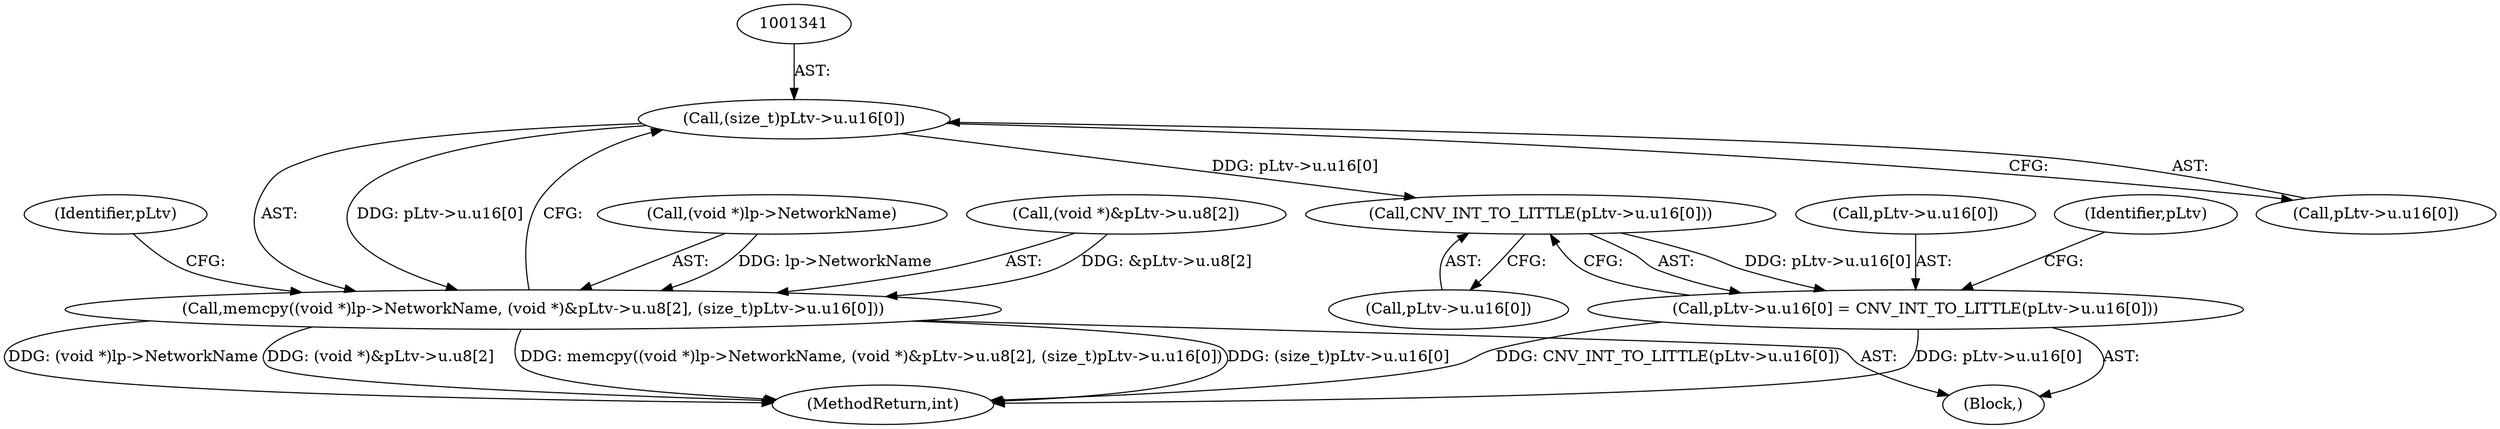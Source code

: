 digraph "0_linux_b5e2f339865fb443107e5b10603e53bbc92dc054_0@pointer" {
"1001340" [label="(Call,(size_t)pLtv->u.u16[0])"];
"1001324" [label="(Call,memcpy((void *)lp->NetworkName, (void *)&pLtv->u.u8[2], (size_t)pLtv->u.u16[0]))"];
"1001357" [label="(Call,CNV_INT_TO_LITTLE(pLtv->u.u16[0]))"];
"1001349" [label="(Call,pLtv->u.u16[0] = CNV_INT_TO_LITTLE(pLtv->u.u16[0]))"];
"1001342" [label="(Call,pLtv->u.u16[0])"];
"1002520" [label="(MethodReturn,int)"];
"1001353" [label="(Identifier,pLtv)"];
"1001357" [label="(Call,CNV_INT_TO_LITTLE(pLtv->u.u16[0]))"];
"1001324" [label="(Call,memcpy((void *)lp->NetworkName, (void *)&pLtv->u.u8[2], (size_t)pLtv->u.u16[0]))"];
"1001349" [label="(Call,pLtv->u.u16[0] = CNV_INT_TO_LITTLE(pLtv->u.u16[0]))"];
"1001340" [label="(Call,(size_t)pLtv->u.u16[0])"];
"1001358" [label="(Call,pLtv->u.u16[0])"];
"1001325" [label="(Call,(void *)lp->NetworkName)"];
"1001350" [label="(Call,pLtv->u.u16[0])"];
"1000412" [label="(Block,)"];
"1001330" [label="(Call,(void *)&pLtv->u.u8[2])"];
"1001373" [label="(Identifier,pLtv)"];
"1001340" -> "1001324"  [label="AST: "];
"1001340" -> "1001342"  [label="CFG: "];
"1001341" -> "1001340"  [label="AST: "];
"1001342" -> "1001340"  [label="AST: "];
"1001324" -> "1001340"  [label="CFG: "];
"1001340" -> "1001324"  [label="DDG: pLtv->u.u16[0]"];
"1001340" -> "1001357"  [label="DDG: pLtv->u.u16[0]"];
"1001324" -> "1000412"  [label="AST: "];
"1001325" -> "1001324"  [label="AST: "];
"1001330" -> "1001324"  [label="AST: "];
"1001353" -> "1001324"  [label="CFG: "];
"1001324" -> "1002520"  [label="DDG: (void *)&pLtv->u.u8[2]"];
"1001324" -> "1002520"  [label="DDG: memcpy((void *)lp->NetworkName, (void *)&pLtv->u.u8[2], (size_t)pLtv->u.u16[0])"];
"1001324" -> "1002520"  [label="DDG: (size_t)pLtv->u.u16[0]"];
"1001324" -> "1002520"  [label="DDG: (void *)lp->NetworkName"];
"1001325" -> "1001324"  [label="DDG: lp->NetworkName"];
"1001330" -> "1001324"  [label="DDG: &pLtv->u.u8[2]"];
"1001357" -> "1001349"  [label="AST: "];
"1001357" -> "1001358"  [label="CFG: "];
"1001358" -> "1001357"  [label="AST: "];
"1001349" -> "1001357"  [label="CFG: "];
"1001357" -> "1001349"  [label="DDG: pLtv->u.u16[0]"];
"1001349" -> "1000412"  [label="AST: "];
"1001350" -> "1001349"  [label="AST: "];
"1001373" -> "1001349"  [label="CFG: "];
"1001349" -> "1002520"  [label="DDG: CNV_INT_TO_LITTLE(pLtv->u.u16[0])"];
"1001349" -> "1002520"  [label="DDG: pLtv->u.u16[0]"];
}
